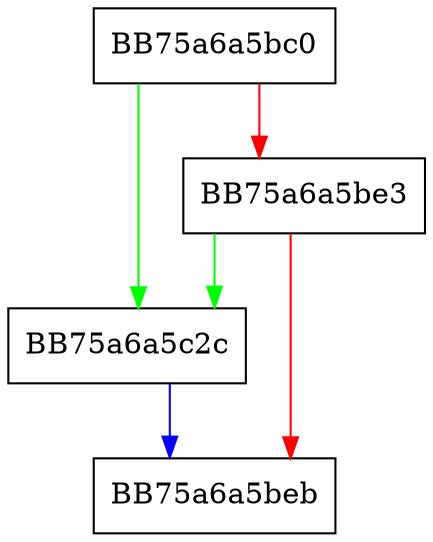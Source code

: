 digraph SsfWrapperClose {
  node [shape="box"];
  graph [splines=ortho];
  BB75a6a5bc0 -> BB75a6a5c2c [color="green"];
  BB75a6a5bc0 -> BB75a6a5be3 [color="red"];
  BB75a6a5be3 -> BB75a6a5c2c [color="green"];
  BB75a6a5be3 -> BB75a6a5beb [color="red"];
  BB75a6a5c2c -> BB75a6a5beb [color="blue"];
}
